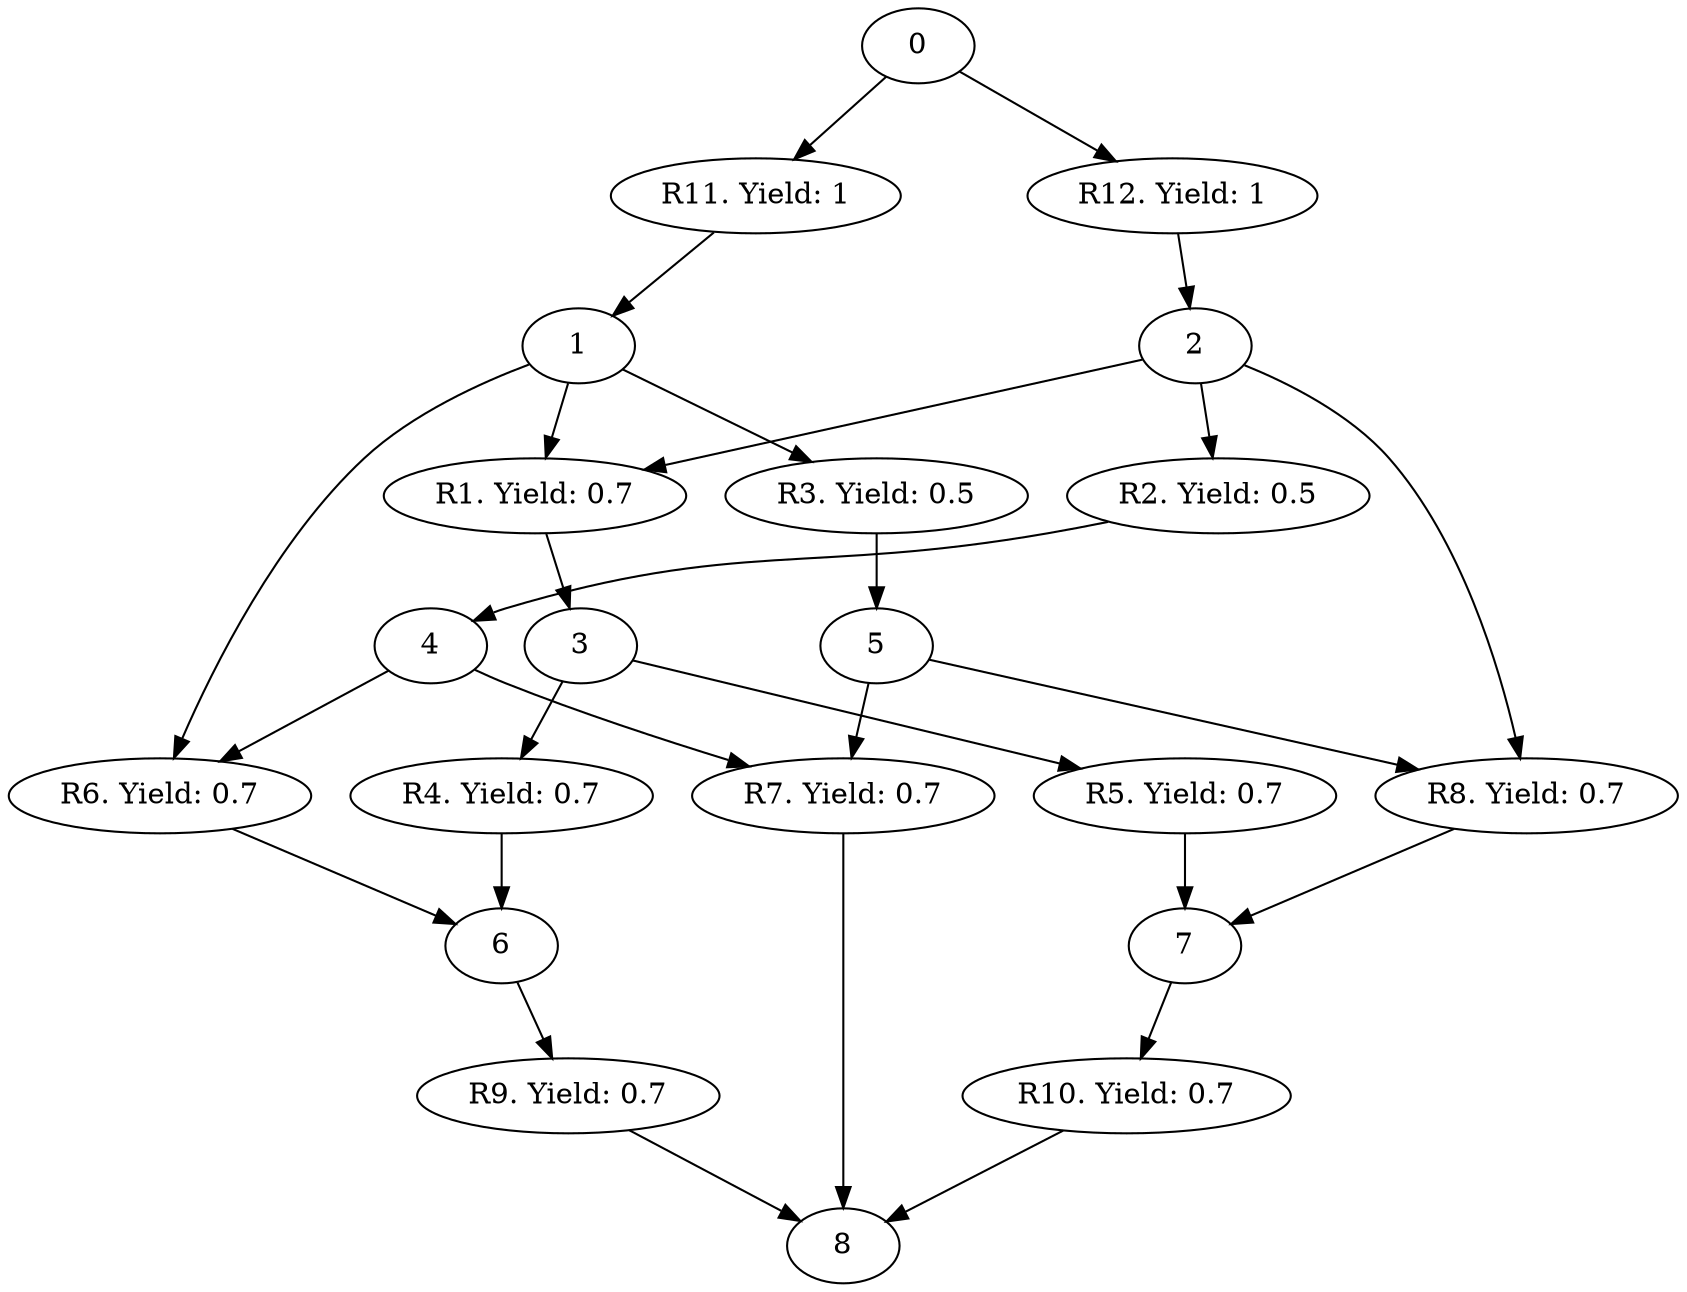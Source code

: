 digraph G { 
{
	R1 [label = "R1. Yield: 0.7"]
	R2 [label = "R2. Yield: 0.5"]
	R3 [label = "R3. Yield: 0.5"]
	R4 [label = "R4. Yield: 0.7"]
	R5 [label = "R5. Yield: 0.7"]
	R6 [label = "R6. Yield: 0.7"]
	R7 [label = "R7. Yield: 0.7"]
	R8 [label = "R8. Yield: 0.7"]
	R9 [label = "R9. Yield: 0.7"]
	R10 [label = "R10. Yield: 0.7"]
	R11 [label = "R11. Yield: 1"]
	R12 [label = "R12. Yield: 1"]
}
	R1 -> 3;
	1 -> R1;
	2 -> R1;
	R2 -> 4;
	2 -> R2;
	R3 -> 5;
	1 -> R3;
	R4 -> 6;
	3 -> R4;
	R5 -> 7;
	3 -> R5;
	R6 -> 6;
	1 -> R6;
	4 -> R6;
	R7 -> 8;
	4 -> R7;
	5 -> R7;
	R8 -> 7;
	2 -> R8;
	5 -> R8;
	R9 -> 8;
	6 -> R9;
	R10 -> 8;
	7 -> R10;
	R11 -> 1;
	0 -> R11;
	R12 -> 2;
	0 -> R12;
}